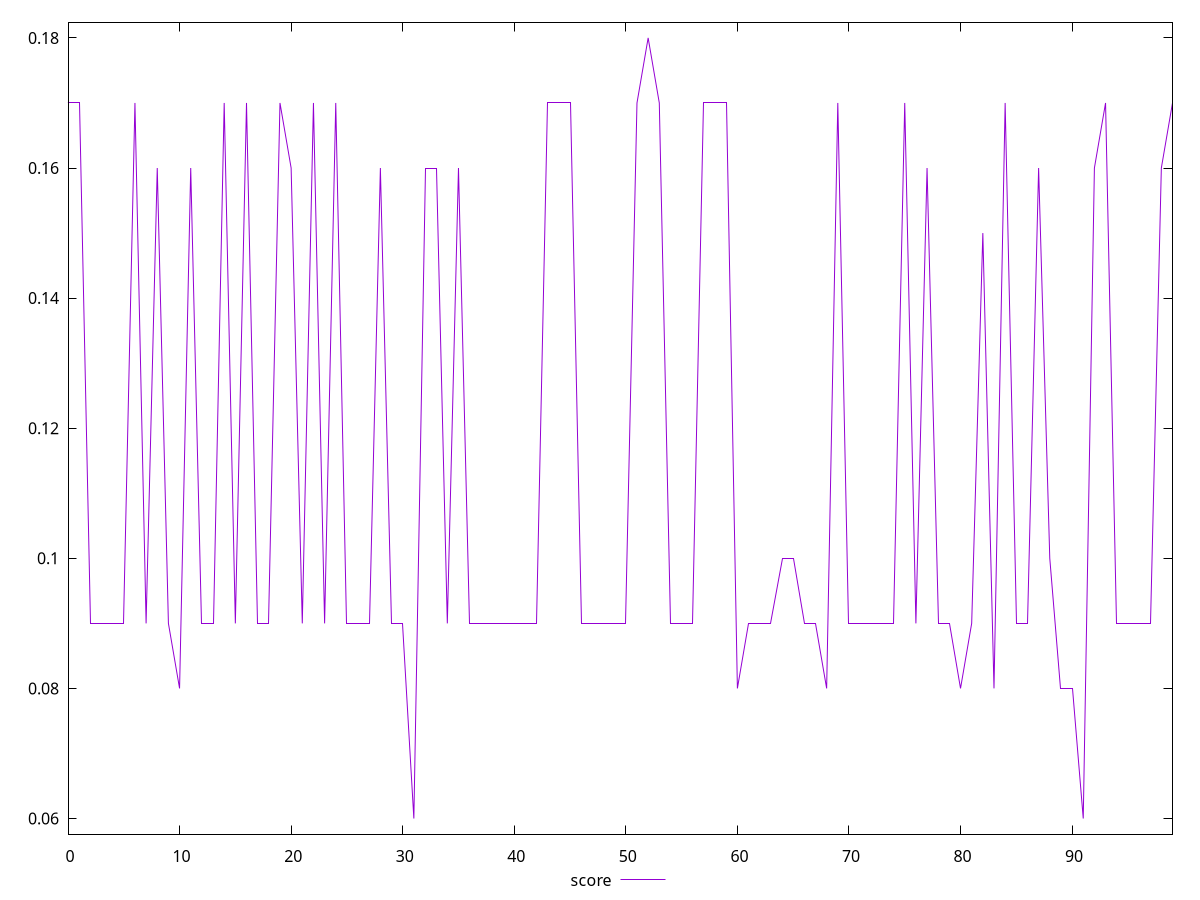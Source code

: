 reset

$score <<EOF
0 0.17
1 0.17
2 0.09
3 0.09
4 0.09
5 0.09
6 0.17
7 0.09
8 0.16
9 0.09
10 0.08
11 0.16
12 0.09
13 0.09
14 0.17
15 0.09
16 0.17
17 0.09
18 0.09
19 0.17
20 0.16
21 0.09
22 0.17
23 0.09
24 0.17
25 0.09
26 0.09
27 0.09
28 0.16
29 0.09
30 0.09
31 0.06
32 0.16
33 0.16
34 0.09
35 0.16
36 0.09
37 0.09
38 0.09
39 0.09
40 0.09
41 0.09
42 0.09
43 0.17
44 0.17
45 0.17
46 0.09
47 0.09
48 0.09
49 0.09
50 0.09
51 0.17
52 0.18
53 0.17
54 0.09
55 0.09
56 0.09
57 0.17
58 0.17
59 0.17
60 0.08
61 0.09
62 0.09
63 0.09
64 0.1
65 0.1
66 0.09
67 0.09
68 0.08
69 0.17
70 0.09
71 0.09
72 0.09
73 0.09
74 0.09
75 0.17
76 0.09
77 0.16
78 0.09
79 0.09
80 0.08
81 0.09
82 0.15
83 0.08
84 0.17
85 0.09
86 0.09
87 0.16
88 0.1
89 0.08
90 0.08
91 0.06
92 0.16
93 0.17
94 0.09
95 0.09
96 0.09
97 0.09
98 0.16
99 0.17
EOF

set key outside below
set xrange [0:99]
set yrange [0.0576:0.1824]
set trange [0.0576:0.1824]
set terminal svg size 640, 500 enhanced background rgb 'white'
set output "report_00025_2021-02-22T21:38:55.199Z/largest-contentful-paint/samples/pages+cached+noadtech/score/values.svg"

plot $score title "score" with line

reset
